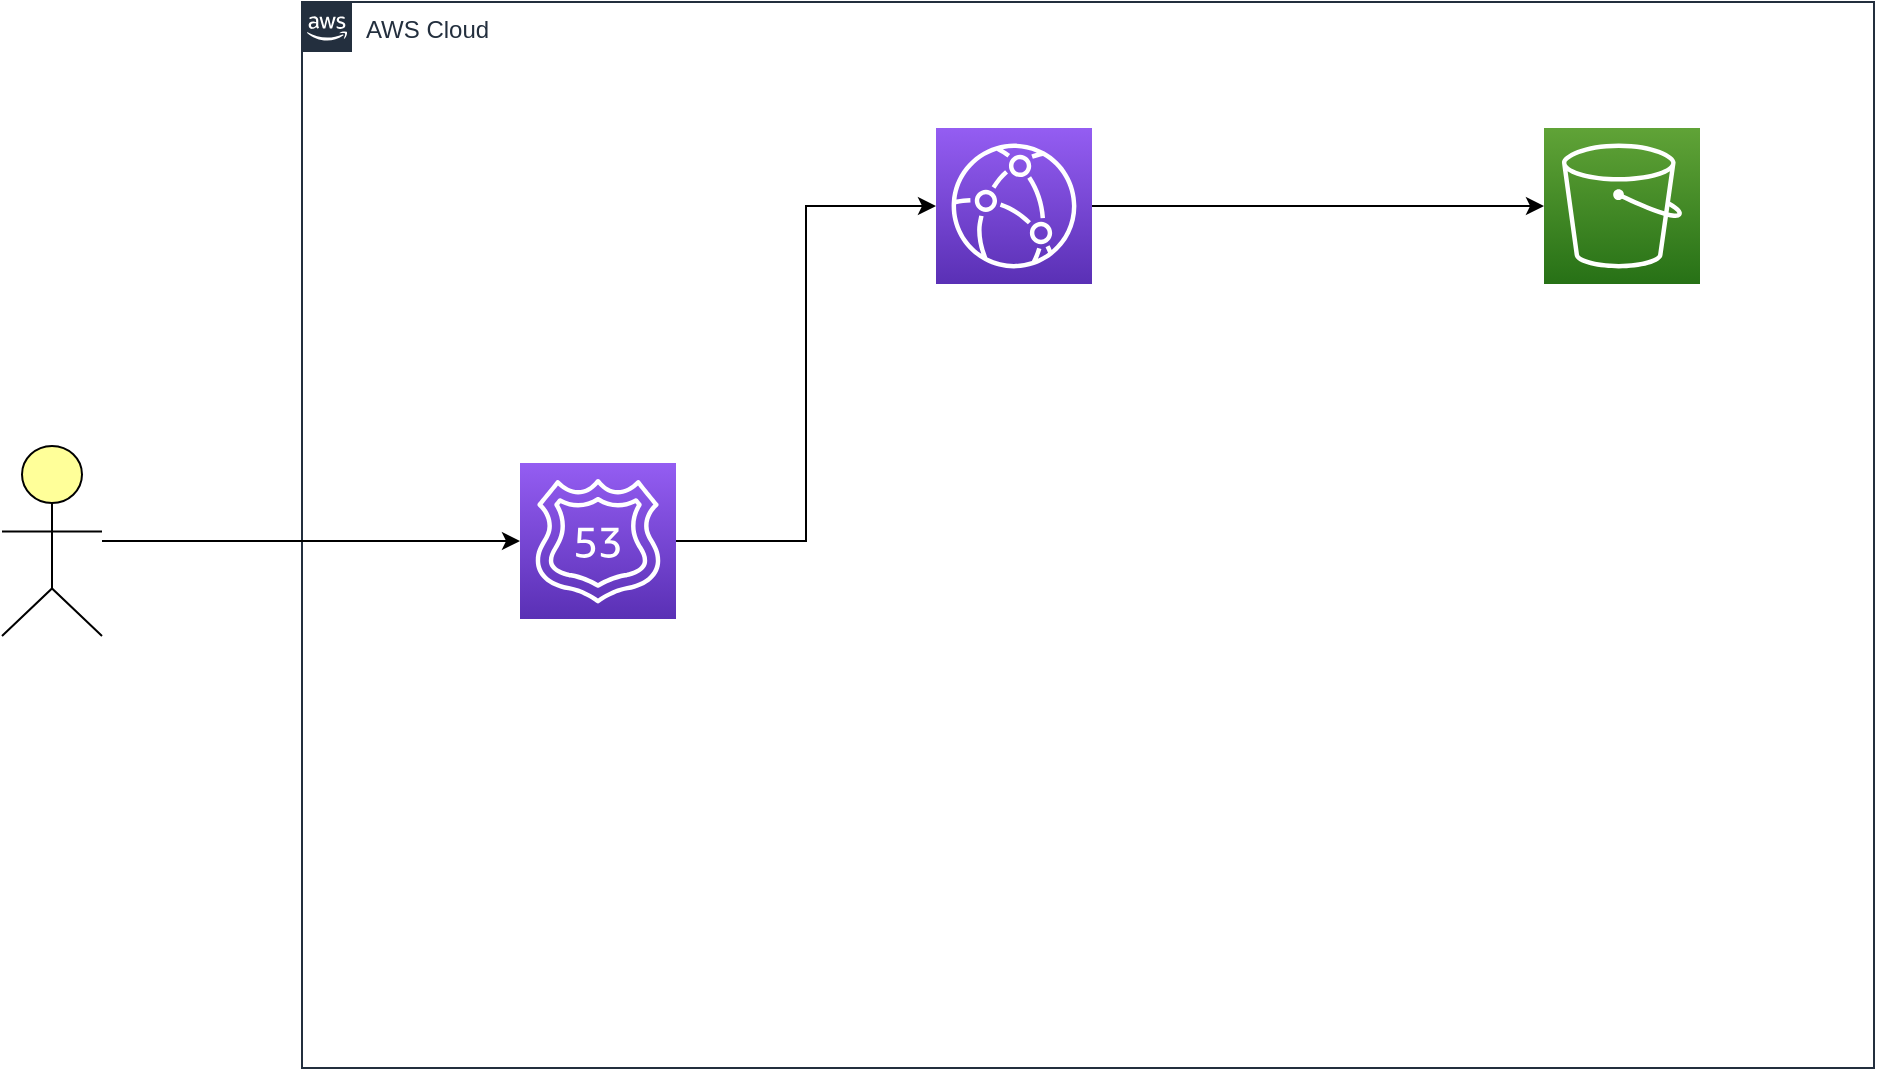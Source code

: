 <mxfile version="17.1.2" type="github">
  <diagram id="xlypf8dco0DdW9-huHs9" name="Page-1">
    <mxGraphModel dx="1966" dy="1142" grid="0" gridSize="10" guides="1" tooltips="1" connect="1" arrows="1" fold="1" page="1" pageScale="1" pageWidth="1169" pageHeight="827" math="0" shadow="0">
      <root>
        <mxCell id="0" />
        <mxCell id="1" parent="0" />
        <mxCell id="B2f_-cMADO599MTWOgH4-2" value="AWS Cloud" style="points=[[0,0],[0.25,0],[0.5,0],[0.75,0],[1,0],[1,0.25],[1,0.5],[1,0.75],[1,1],[0.75,1],[0.5,1],[0.25,1],[0,1],[0,0.75],[0,0.5],[0,0.25]];outlineConnect=0;gradientColor=none;html=1;whiteSpace=wrap;fontSize=12;fontStyle=0;container=1;pointerEvents=0;collapsible=0;recursiveResize=0;shape=mxgraph.aws4.group;grIcon=mxgraph.aws4.group_aws_cloud_alt;strokeColor=#232F3E;fillColor=none;verticalAlign=top;align=left;spacingLeft=30;fontColor=#232F3E;dashed=0;" vertex="1" parent="1">
          <mxGeometry x="254" y="89" width="786" height="533" as="geometry" />
        </mxCell>
        <mxCell id="B2f_-cMADO599MTWOgH4-11" style="edgeStyle=orthogonalEdgeStyle;rounded=0;orthogonalLoop=1;jettySize=auto;html=1;entryX=0;entryY=0.5;entryDx=0;entryDy=0;entryPerimeter=0;" edge="1" parent="B2f_-cMADO599MTWOgH4-2" source="B2f_-cMADO599MTWOgH4-1" target="B2f_-cMADO599MTWOgH4-3">
          <mxGeometry relative="1" as="geometry" />
        </mxCell>
        <mxCell id="B2f_-cMADO599MTWOgH4-1" value="" style="sketch=0;points=[[0,0,0],[0.25,0,0],[0.5,0,0],[0.75,0,0],[1,0,0],[0,1,0],[0.25,1,0],[0.5,1,0],[0.75,1,0],[1,1,0],[0,0.25,0],[0,0.5,0],[0,0.75,0],[1,0.25,0],[1,0.5,0],[1,0.75,0]];outlineConnect=0;fontColor=#232F3E;gradientColor=#945DF2;gradientDirection=north;fillColor=#5A30B5;strokeColor=#ffffff;dashed=0;verticalLabelPosition=bottom;verticalAlign=top;align=center;html=1;fontSize=12;fontStyle=0;aspect=fixed;shape=mxgraph.aws4.resourceIcon;resIcon=mxgraph.aws4.cloudfront;" vertex="1" parent="B2f_-cMADO599MTWOgH4-2">
          <mxGeometry x="317" y="63" width="78" height="78" as="geometry" />
        </mxCell>
        <mxCell id="B2f_-cMADO599MTWOgH4-3" value="" style="sketch=0;points=[[0,0,0],[0.25,0,0],[0.5,0,0],[0.75,0,0],[1,0,0],[0,1,0],[0.25,1,0],[0.5,1,0],[0.75,1,0],[1,1,0],[0,0.25,0],[0,0.5,0],[0,0.75,0],[1,0.25,0],[1,0.5,0],[1,0.75,0]];outlineConnect=0;fontColor=#232F3E;gradientColor=#60A337;gradientDirection=north;fillColor=#277116;strokeColor=#ffffff;dashed=0;verticalLabelPosition=bottom;verticalAlign=top;align=center;html=1;fontSize=12;fontStyle=0;aspect=fixed;shape=mxgraph.aws4.resourceIcon;resIcon=mxgraph.aws4.s3;" vertex="1" parent="B2f_-cMADO599MTWOgH4-2">
          <mxGeometry x="621" y="63" width="78" height="78" as="geometry" />
        </mxCell>
        <mxCell id="B2f_-cMADO599MTWOgH4-9" style="edgeStyle=orthogonalEdgeStyle;rounded=0;orthogonalLoop=1;jettySize=auto;html=1;entryX=0;entryY=0.5;entryDx=0;entryDy=0;entryPerimeter=0;" edge="1" parent="B2f_-cMADO599MTWOgH4-2" source="B2f_-cMADO599MTWOgH4-8" target="B2f_-cMADO599MTWOgH4-1">
          <mxGeometry relative="1" as="geometry" />
        </mxCell>
        <mxCell id="B2f_-cMADO599MTWOgH4-8" value="" style="sketch=0;points=[[0,0,0],[0.25,0,0],[0.5,0,0],[0.75,0,0],[1,0,0],[0,1,0],[0.25,1,0],[0.5,1,0],[0.75,1,0],[1,1,0],[0,0.25,0],[0,0.5,0],[0,0.75,0],[1,0.25,0],[1,0.5,0],[1,0.75,0]];outlineConnect=0;fontColor=#232F3E;gradientColor=#945DF2;gradientDirection=north;fillColor=#5A30B5;strokeColor=#ffffff;dashed=0;verticalLabelPosition=bottom;verticalAlign=top;align=center;html=1;fontSize=12;fontStyle=0;aspect=fixed;shape=mxgraph.aws4.resourceIcon;resIcon=mxgraph.aws4.route_53;" vertex="1" parent="B2f_-cMADO599MTWOgH4-2">
          <mxGeometry x="109" y="230.5" width="78" height="78" as="geometry" />
        </mxCell>
        <mxCell id="B2f_-cMADO599MTWOgH4-10" style="edgeStyle=orthogonalEdgeStyle;rounded=0;orthogonalLoop=1;jettySize=auto;html=1;entryX=0;entryY=0.5;entryDx=0;entryDy=0;entryPerimeter=0;" edge="1" parent="1" source="B2f_-cMADO599MTWOgH4-5" target="B2f_-cMADO599MTWOgH4-8">
          <mxGeometry relative="1" as="geometry" />
        </mxCell>
        <mxCell id="B2f_-cMADO599MTWOgH4-5" value="" style="html=1;outlineConnect=0;whiteSpace=wrap;fillColor=#ffff99;verticalLabelPosition=bottom;verticalAlign=top;align=center;shape=mxgraph.archimate3.actor;" vertex="1" parent="1">
          <mxGeometry x="104" y="311" width="50" height="95" as="geometry" />
        </mxCell>
      </root>
    </mxGraphModel>
  </diagram>
</mxfile>
